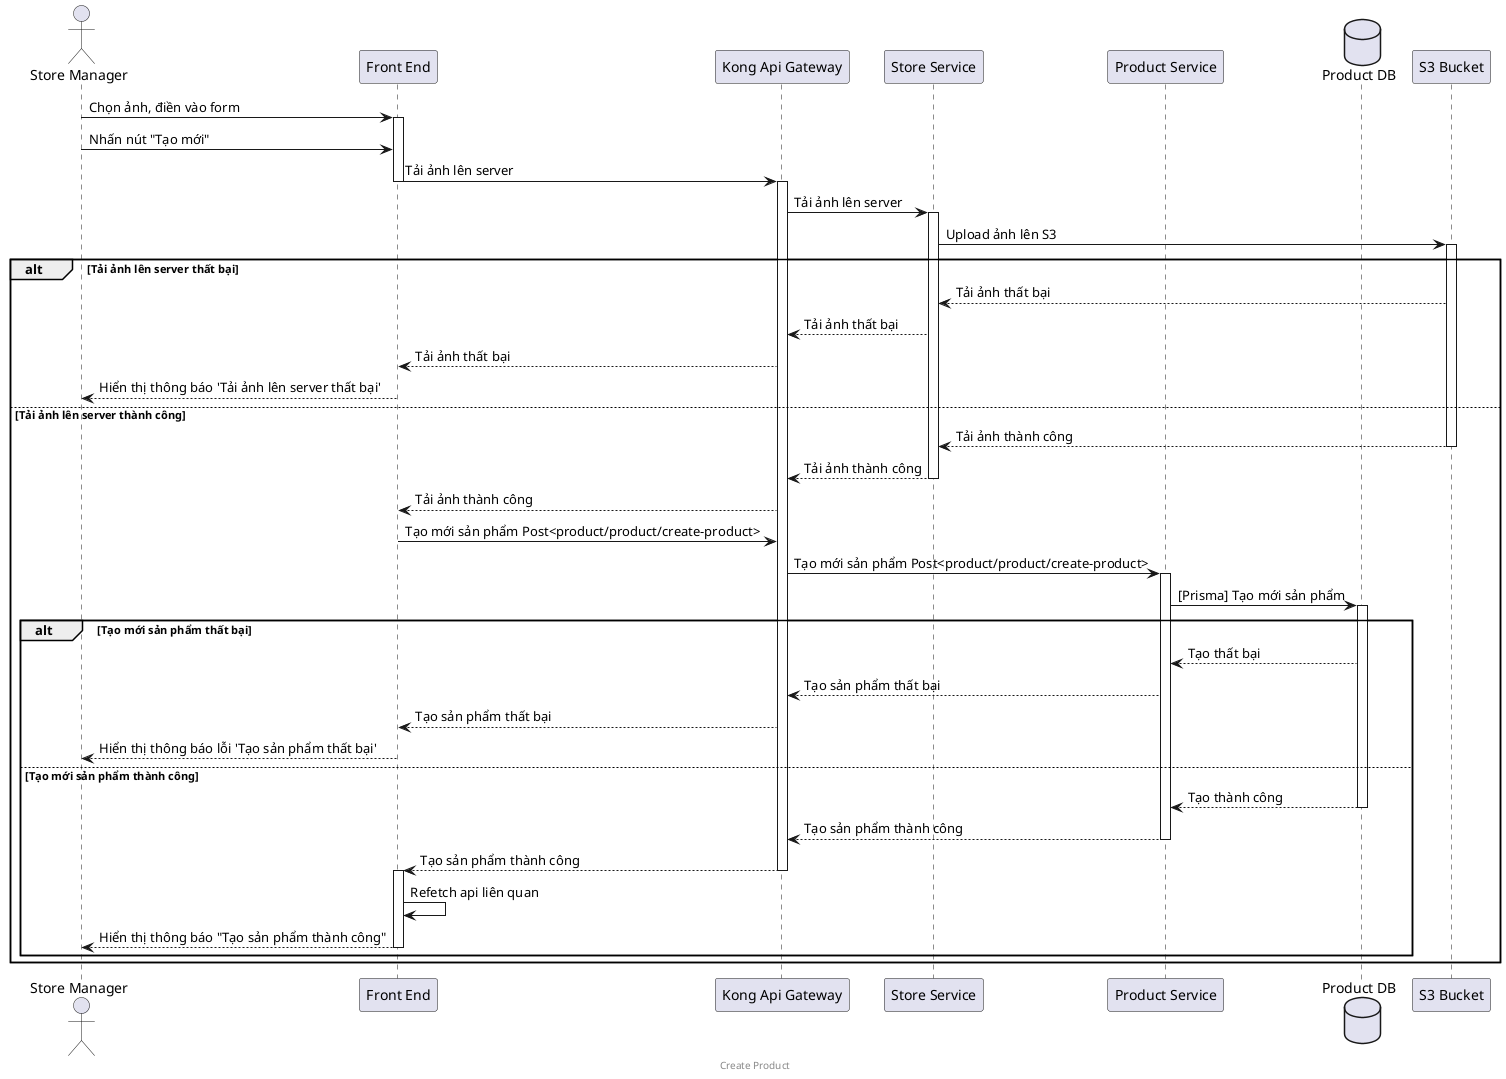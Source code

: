 @startuml

footer Create Product

actor "Store Manager" as user
participant "Front End" as fe
participant "Kong Api Gateway" as k
participant "Store Service" as store
participant "Product Service" as pro
database "Product DB" as db
participant "S3 Bucket" as s3

user -> fe++: Chọn ảnh, điền vào form
user -> fe: Nhấn nút "Tạo mới"
fe -> k--++: Tải ảnh lên server
k -> store++: Tải ảnh lên server
store -> s3++: Upload ảnh lên S3

alt Tải ảnh lên server thất bại
    s3 --> store: Tải ảnh thất bại
    store --> k: Tải ảnh thất bại
    k --> fe: Tải ảnh thất bại
    fe --> user: Hiển thị thông báo 'Tải ảnh lên server thất bại'
else Tải ảnh lên server thành công   
    s3 --> store--: Tải ảnh thành công
    store --> k--: Tải ảnh thành công
    k --> fe: Tải ảnh thành công
    fe -> k: Tạo mới sản phẩm Post<product/product/create-product>
    k -> pro++: Tạo mới sản phẩm Post<product/product/create-product>
    pro -> db++: [Prisma] Tạo mới sản phẩm
    alt Tạo mới sản phẩm thất bại
        db --> pro: Tạo thất bại
        pro --> k: Tạo sản phẩm thất bại
        k --> fe: Tạo sản phẩm thất bại
        fe --> user: Hiển thị thông báo lỗi 'Tạo sản phẩm thất bại'
    else Tạo mới sản phẩm thành công
        db --> pro--: Tạo thành công
        pro --> k--: Tạo sản phẩm thành công
        k --> fe--++: Tạo sản phẩm thành công
        fe -> fe: Refetch api liên quan
        fe --> user--: Hiển thị thông báo "Tạo sản phẩm thành công"
    end
end

@enduml